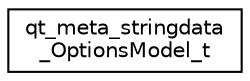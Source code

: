 digraph "Graphical Class Hierarchy"
{
 // LATEX_PDF_SIZE
  edge [fontname="Helvetica",fontsize="10",labelfontname="Helvetica",labelfontsize="10"];
  node [fontname="Helvetica",fontsize="10",shape=record];
  rankdir="LR";
  Node0 [label="qt_meta_stringdata\l_OptionsModel_t",height=0.2,width=0.4,color="black", fillcolor="white", style="filled",URL="$structqt__meta__stringdata___options_model__t.html",tooltip=" "];
}
